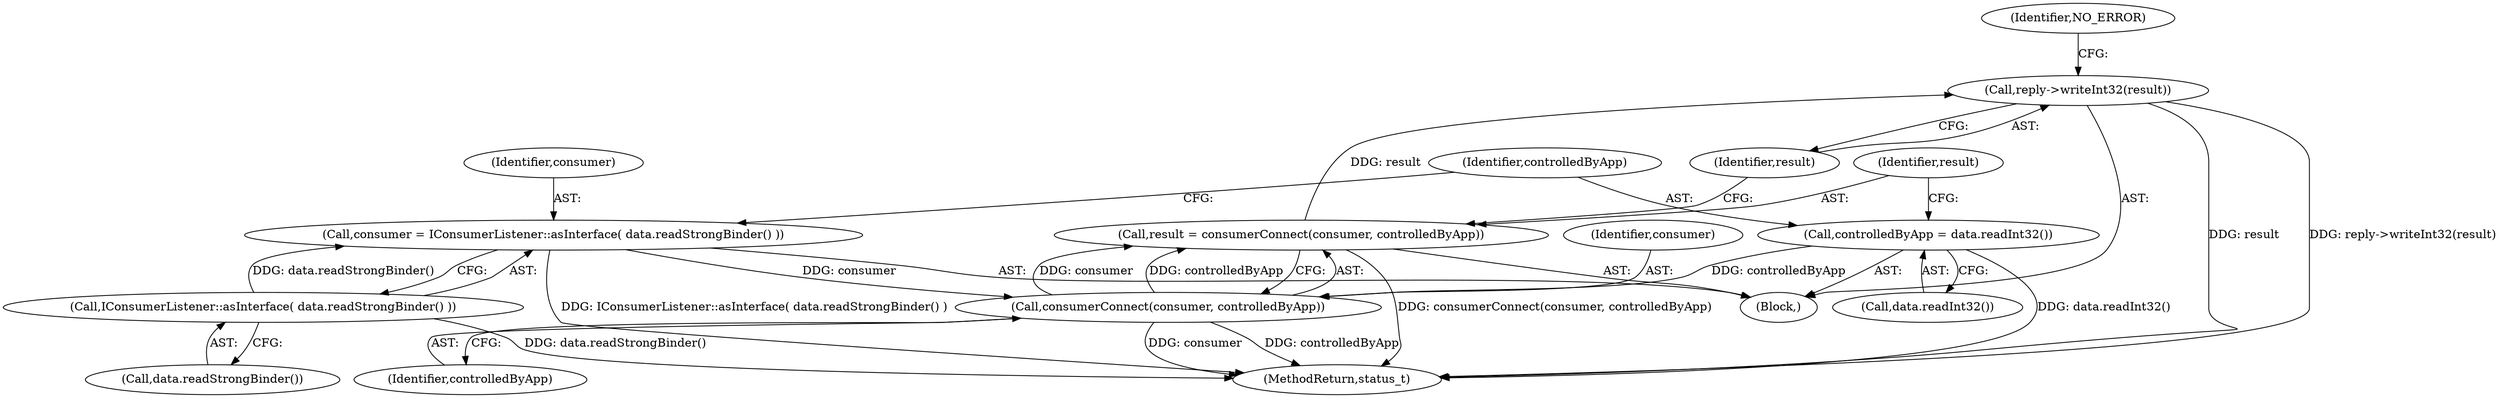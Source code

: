 digraph "0_Android_dded8fdbb700d6cc498debc69a780915bc34d755@API" {
"1000258" [label="(Call,reply->writeInt32(result))"];
"1000253" [label="(Call,result = consumerConnect(consumer, controlledByApp))"];
"1000255" [label="(Call,consumerConnect(consumer, controlledByApp))"];
"1000244" [label="(Call,consumer = IConsumerListener::asInterface( data.readStrongBinder() ))"];
"1000246" [label="(Call,IConsumerListener::asInterface( data.readStrongBinder() ))"];
"1000249" [label="(Call,controlledByApp = data.readInt32())"];
"1000247" [label="(Call,data.readStrongBinder())"];
"1000259" [label="(Identifier,result)"];
"1000253" [label="(Call,result = consumerConnect(consumer, controlledByApp))"];
"1000244" [label="(Call,consumer = IConsumerListener::asInterface( data.readStrongBinder() ))"];
"1000255" [label="(Call,consumerConnect(consumer, controlledByApp))"];
"1000238" [label="(Block,)"];
"1000261" [label="(Identifier,NO_ERROR)"];
"1000257" [label="(Identifier,controlledByApp)"];
"1000258" [label="(Call,reply->writeInt32(result))"];
"1000246" [label="(Call,IConsumerListener::asInterface( data.readStrongBinder() ))"];
"1000250" [label="(Identifier,controlledByApp)"];
"1000251" [label="(Call,data.readInt32())"];
"1000476" [label="(MethodReturn,status_t)"];
"1000254" [label="(Identifier,result)"];
"1000249" [label="(Call,controlledByApp = data.readInt32())"];
"1000256" [label="(Identifier,consumer)"];
"1000245" [label="(Identifier,consumer)"];
"1000258" -> "1000238"  [label="AST: "];
"1000258" -> "1000259"  [label="CFG: "];
"1000259" -> "1000258"  [label="AST: "];
"1000261" -> "1000258"  [label="CFG: "];
"1000258" -> "1000476"  [label="DDG: result"];
"1000258" -> "1000476"  [label="DDG: reply->writeInt32(result)"];
"1000253" -> "1000258"  [label="DDG: result"];
"1000253" -> "1000238"  [label="AST: "];
"1000253" -> "1000255"  [label="CFG: "];
"1000254" -> "1000253"  [label="AST: "];
"1000255" -> "1000253"  [label="AST: "];
"1000259" -> "1000253"  [label="CFG: "];
"1000253" -> "1000476"  [label="DDG: consumerConnect(consumer, controlledByApp)"];
"1000255" -> "1000253"  [label="DDG: consumer"];
"1000255" -> "1000253"  [label="DDG: controlledByApp"];
"1000255" -> "1000257"  [label="CFG: "];
"1000256" -> "1000255"  [label="AST: "];
"1000257" -> "1000255"  [label="AST: "];
"1000255" -> "1000476"  [label="DDG: controlledByApp"];
"1000255" -> "1000476"  [label="DDG: consumer"];
"1000244" -> "1000255"  [label="DDG: consumer"];
"1000249" -> "1000255"  [label="DDG: controlledByApp"];
"1000244" -> "1000238"  [label="AST: "];
"1000244" -> "1000246"  [label="CFG: "];
"1000245" -> "1000244"  [label="AST: "];
"1000246" -> "1000244"  [label="AST: "];
"1000250" -> "1000244"  [label="CFG: "];
"1000244" -> "1000476"  [label="DDG: IConsumerListener::asInterface( data.readStrongBinder() )"];
"1000246" -> "1000244"  [label="DDG: data.readStrongBinder()"];
"1000246" -> "1000247"  [label="CFG: "];
"1000247" -> "1000246"  [label="AST: "];
"1000246" -> "1000476"  [label="DDG: data.readStrongBinder()"];
"1000249" -> "1000238"  [label="AST: "];
"1000249" -> "1000251"  [label="CFG: "];
"1000250" -> "1000249"  [label="AST: "];
"1000251" -> "1000249"  [label="AST: "];
"1000254" -> "1000249"  [label="CFG: "];
"1000249" -> "1000476"  [label="DDG: data.readInt32()"];
}
